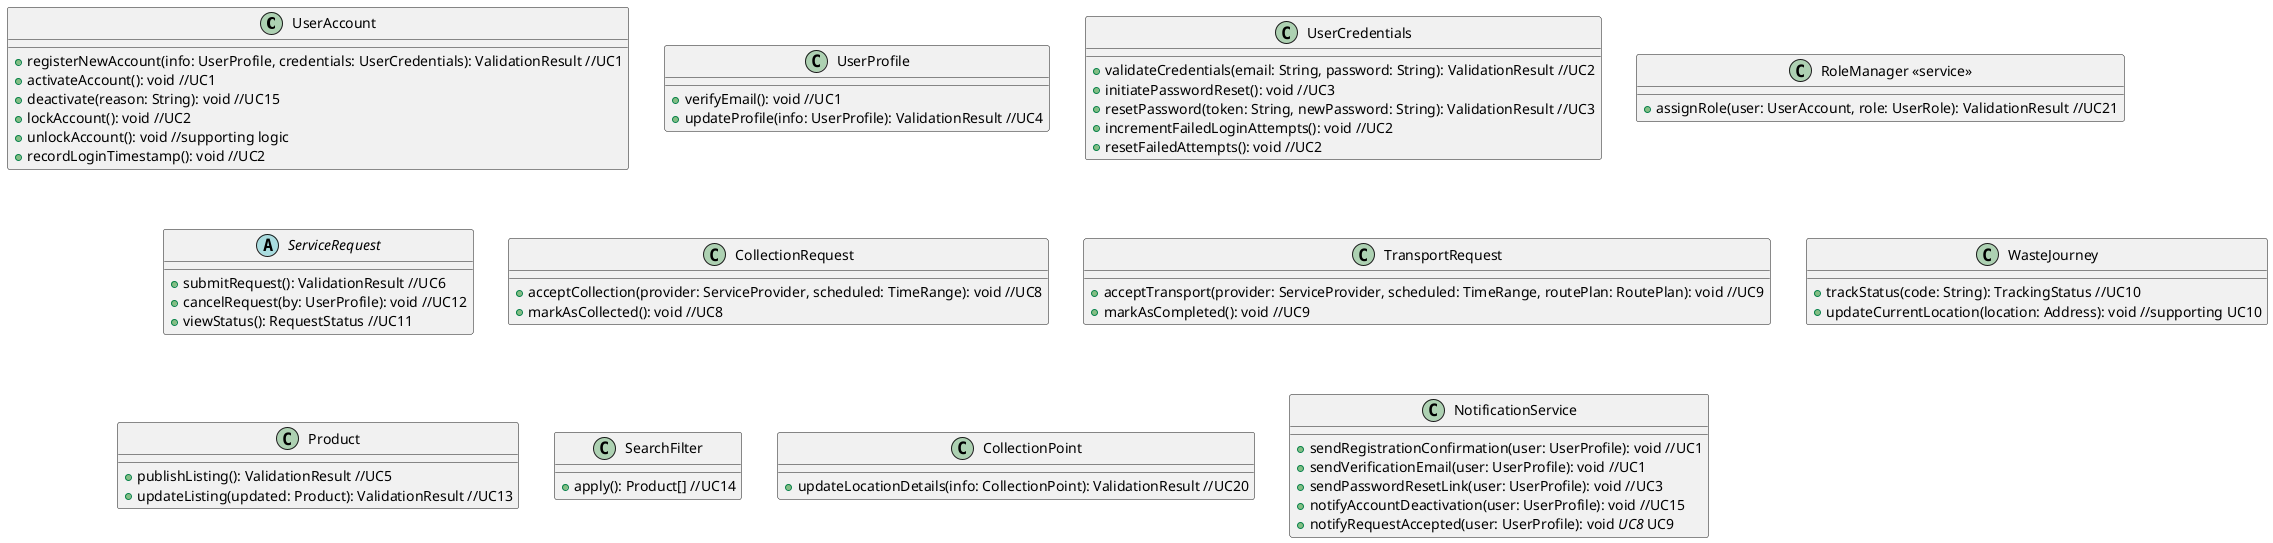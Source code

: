 @startuml
' Additions only – method declarations with comments mapping to use cases/actions

' ──────────────────────────────────────────────
'  USER MANAGEMENT – USERACCOUNT
' ──────────────────────────────────────────────
class UserAccount {
  +registerNewAccount(info: UserProfile, credentials: UserCredentials): ValidationResult //UC1
  +activateAccount(): void //UC1
  +deactivate(reason: String): void //UC15
  +lockAccount(): void //UC2
  +unlockAccount(): void //supporting logic
  +recordLoginTimestamp(): void //UC2
}

class UserProfile {
  +verifyEmail(): void //UC1
  +updateProfile(info: UserProfile): ValidationResult //UC4
}

class UserCredentials {
  +validateCredentials(email: String, password: String): ValidationResult //UC2
  +initiatePasswordReset(): void //UC3
  +resetPassword(token: String, newPassword: String): ValidationResult //UC3
  +incrementFailedLoginAttempts(): void //UC2
  +resetFailedAttempts(): void //UC2
}

class "RoleManager <<service>>" as RoleManager {
  +assignRole(user: UserAccount, role: UserRole): ValidationResult //UC21
}

' ──────────────────────────────────────────────
'  SERVICE MANAGEMENT
' ──────────────────────────────────────────────
abstract class ServiceRequest {
  +submitRequest(): ValidationResult //UC6
  +cancelRequest(by: UserProfile): void //UC12
  +viewStatus(): RequestStatus //UC11
}

class CollectionRequest {
  +acceptCollection(provider: ServiceProvider, scheduled: TimeRange): void //UC8
  +markAsCollected(): void //UC8
}

class TransportRequest {
  +acceptTransport(provider: ServiceProvider, scheduled: TimeRange, routePlan: RoutePlan): void //UC9
  +markAsCompleted(): void //UC9
}

' ──────────────────────────────────────────────
'  WASTE TRACKING
' ──────────────────────────────────────────────
class WasteJourney {
  +trackStatus(code: String): TrackingStatus //UC10
  +updateCurrentLocation(location: Address): void //supporting UC10
}

' ──────────────────────────────────────────────
'  PRODUCT MANAGEMENT
' ──────────────────────────────────────────────
class Product {
  +publishListing(): ValidationResult //UC5
  +updateListing(updated: Product): ValidationResult //UC13
}

class SearchFilter {
  +apply(): Product[] //UC14
}

' ──────────────────────────────────────────────
'  LOCATION MANAGEMENT
' ──────────────────────────────────────────────
class CollectionPoint {
  +updateLocationDetails(info: CollectionPoint): ValidationResult //UC20
}

' ──────────────────────────────────────────────
'  NOTIFICATION SERVICES
' ──────────────────────────────────────────────
class NotificationService {
  +sendRegistrationConfirmation(user: UserProfile): void //UC1
  +sendVerificationEmail(user: UserProfile): void //UC1
  +sendPasswordResetLink(user: UserProfile): void //UC3
  +notifyAccountDeactivation(user: UserProfile): void //UC15
  +notifyRequestAccepted(user: UserProfile): void //UC8 //UC9
}

@enduml
